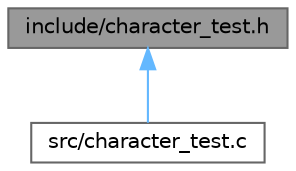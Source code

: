 digraph "include/character_test.h"
{
 // LATEX_PDF_SIZE
  bgcolor="transparent";
  edge [fontname=Helvetica,fontsize=10,labelfontname=Helvetica,labelfontsize=10];
  node [fontname=Helvetica,fontsize=10,shape=box,height=0.2,width=0.4];
  Node1 [id="Node000001",label="include/character_test.h",height=0.2,width=0.4,color="gray40", fillcolor="grey60", style="filled", fontcolor="black",tooltip="It tests space character."];
  Node1 -> Node2 [id="edge1_Node000001_Node000002",dir="back",color="steelblue1",style="solid",tooltip=" "];
  Node2 [id="Node000002",label="src/character_test.c",height=0.2,width=0.4,color="grey40", fillcolor="white", style="filled",URL="$character__test_8c.html",tooltip="It tests the character module."];
}
